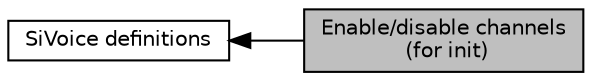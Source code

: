 digraph "Enable/disable channels (for init)"
{
  edge [fontname="Helvetica",fontsize="10",labelfontname="Helvetica",labelfontsize="10"];
  node [fontname="Helvetica",fontsize="10",shape=record];
  rankdir=LR;
  Node1 [label="SiVoice definitions",height=0.2,width=0.4,color="black", fillcolor="white", style="filled",URL="$group___s_i_v_o_i_c_e.html"];
  Node0 [label="Enable/disable channels\l (for init)",height=0.2,width=0.4,color="black", fillcolor="grey75", style="filled", fontcolor="black"];
  Node1->Node0 [shape=plaintext, dir="back", style="solid"];
}
